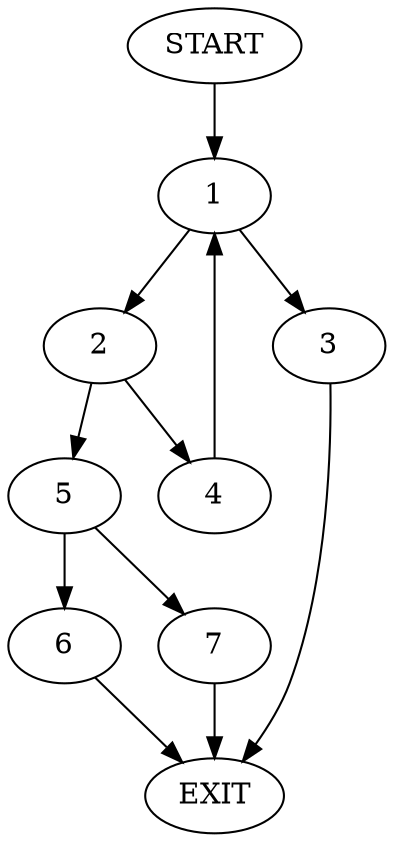 digraph {
0 [label="START"]
8 [label="EXIT"]
0 -> 1
1 -> 2
1 -> 3
2 -> 4
2 -> 5
3 -> 8
4 -> 1
5 -> 6
5 -> 7
7 -> 8
6 -> 8
}
